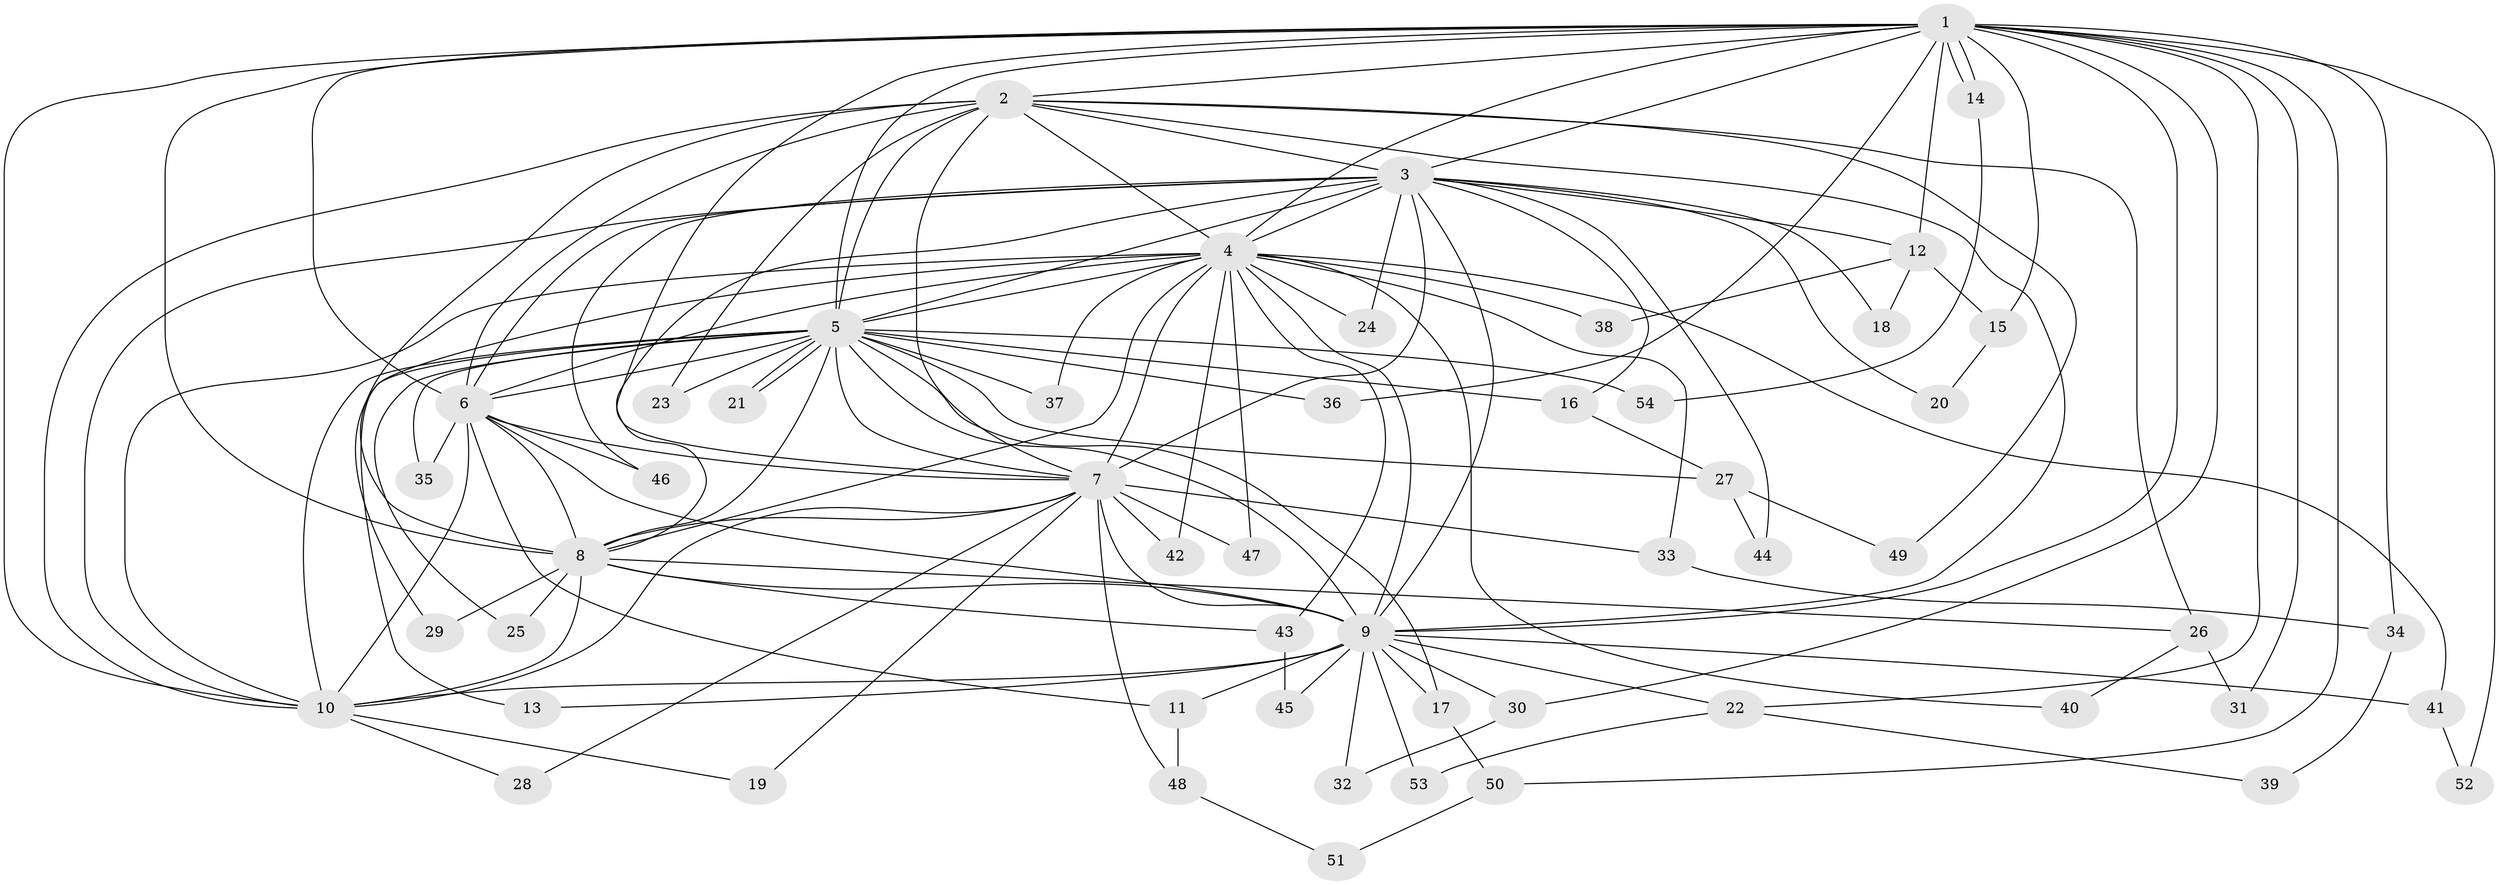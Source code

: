 // coarse degree distribution, {17: 0.03125, 9: 0.03125, 13: 0.03125, 8: 0.03125, 2: 0.65625, 3: 0.09375, 1: 0.09375, 15: 0.03125}
// Generated by graph-tools (version 1.1) at 2025/47/03/04/25 21:47:48]
// undirected, 54 vertices, 133 edges
graph export_dot {
graph [start="1"]
  node [color=gray90,style=filled];
  1;
  2;
  3;
  4;
  5;
  6;
  7;
  8;
  9;
  10;
  11;
  12;
  13;
  14;
  15;
  16;
  17;
  18;
  19;
  20;
  21;
  22;
  23;
  24;
  25;
  26;
  27;
  28;
  29;
  30;
  31;
  32;
  33;
  34;
  35;
  36;
  37;
  38;
  39;
  40;
  41;
  42;
  43;
  44;
  45;
  46;
  47;
  48;
  49;
  50;
  51;
  52;
  53;
  54;
  1 -- 2;
  1 -- 3;
  1 -- 4;
  1 -- 5;
  1 -- 6;
  1 -- 7;
  1 -- 8;
  1 -- 9;
  1 -- 10;
  1 -- 12;
  1 -- 14;
  1 -- 14;
  1 -- 15;
  1 -- 22;
  1 -- 30;
  1 -- 31;
  1 -- 34;
  1 -- 36;
  1 -- 50;
  1 -- 52;
  2 -- 3;
  2 -- 4;
  2 -- 5;
  2 -- 6;
  2 -- 7;
  2 -- 8;
  2 -- 9;
  2 -- 10;
  2 -- 23;
  2 -- 26;
  2 -- 49;
  3 -- 4;
  3 -- 5;
  3 -- 6;
  3 -- 7;
  3 -- 8;
  3 -- 9;
  3 -- 10;
  3 -- 12;
  3 -- 16;
  3 -- 18;
  3 -- 20;
  3 -- 24;
  3 -- 44;
  3 -- 46;
  4 -- 5;
  4 -- 6;
  4 -- 7;
  4 -- 8;
  4 -- 9;
  4 -- 10;
  4 -- 24;
  4 -- 29;
  4 -- 33;
  4 -- 37;
  4 -- 38;
  4 -- 40;
  4 -- 41;
  4 -- 42;
  4 -- 43;
  4 -- 47;
  5 -- 6;
  5 -- 7;
  5 -- 8;
  5 -- 9;
  5 -- 10;
  5 -- 13;
  5 -- 16;
  5 -- 17;
  5 -- 21;
  5 -- 21;
  5 -- 23;
  5 -- 25;
  5 -- 27;
  5 -- 35;
  5 -- 36;
  5 -- 37;
  5 -- 54;
  6 -- 7;
  6 -- 8;
  6 -- 9;
  6 -- 10;
  6 -- 11;
  6 -- 35;
  6 -- 46;
  7 -- 8;
  7 -- 9;
  7 -- 10;
  7 -- 19;
  7 -- 28;
  7 -- 33;
  7 -- 42;
  7 -- 47;
  7 -- 48;
  8 -- 9;
  8 -- 10;
  8 -- 25;
  8 -- 26;
  8 -- 29;
  8 -- 43;
  9 -- 10;
  9 -- 11;
  9 -- 13;
  9 -- 17;
  9 -- 22;
  9 -- 30;
  9 -- 32;
  9 -- 41;
  9 -- 45;
  9 -- 53;
  10 -- 19;
  10 -- 28;
  11 -- 48;
  12 -- 15;
  12 -- 18;
  12 -- 38;
  14 -- 54;
  15 -- 20;
  16 -- 27;
  17 -- 50;
  22 -- 39;
  22 -- 53;
  26 -- 31;
  26 -- 40;
  27 -- 44;
  27 -- 49;
  30 -- 32;
  33 -- 34;
  34 -- 39;
  41 -- 52;
  43 -- 45;
  48 -- 51;
  50 -- 51;
}
